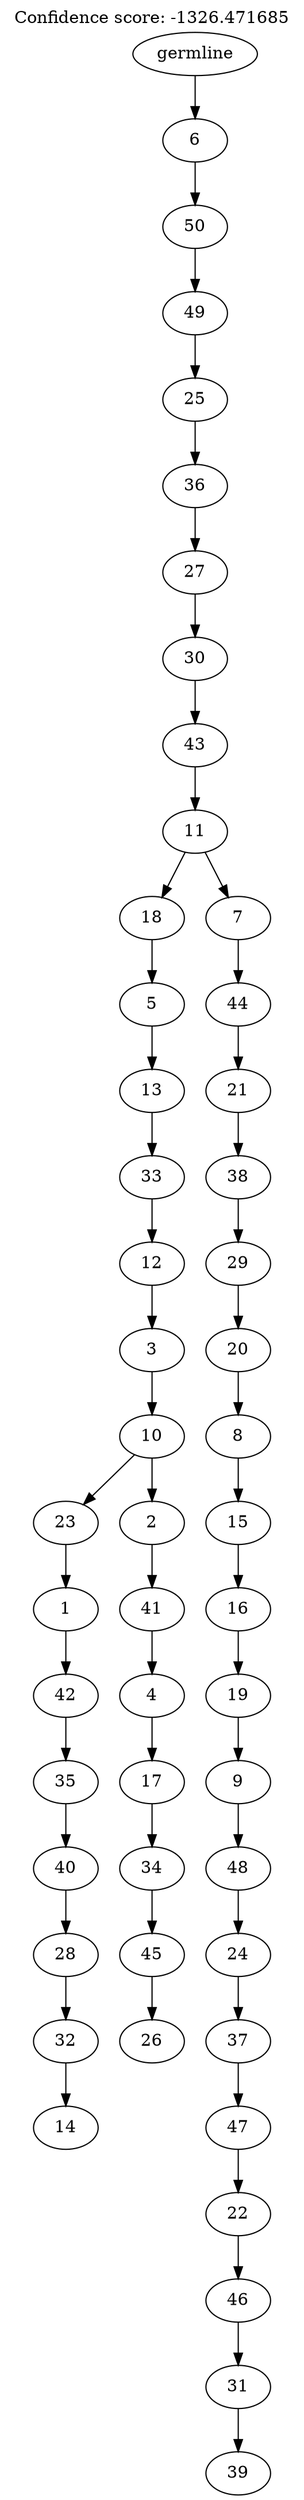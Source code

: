 digraph g {
	"49" -> "50";
	"50" [label="14"];
	"48" -> "49";
	"49" [label="32"];
	"47" -> "48";
	"48" [label="28"];
	"46" -> "47";
	"47" [label="40"];
	"45" -> "46";
	"46" [label="35"];
	"44" -> "45";
	"45" [label="42"];
	"43" -> "44";
	"44" [label="1"];
	"41" -> "42";
	"42" [label="26"];
	"40" -> "41";
	"41" [label="45"];
	"39" -> "40";
	"40" [label="34"];
	"38" -> "39";
	"39" [label="17"];
	"37" -> "38";
	"38" [label="4"];
	"36" -> "37";
	"37" [label="41"];
	"35" -> "36";
	"36" [label="2"];
	"35" -> "43";
	"43" [label="23"];
	"34" -> "35";
	"35" [label="10"];
	"33" -> "34";
	"34" [label="3"];
	"32" -> "33";
	"33" [label="12"];
	"31" -> "32";
	"32" [label="33"];
	"30" -> "31";
	"31" [label="13"];
	"29" -> "30";
	"30" [label="5"];
	"27" -> "28";
	"28" [label="39"];
	"26" -> "27";
	"27" [label="31"];
	"25" -> "26";
	"26" [label="46"];
	"24" -> "25";
	"25" [label="22"];
	"23" -> "24";
	"24" [label="47"];
	"22" -> "23";
	"23" [label="37"];
	"21" -> "22";
	"22" [label="24"];
	"20" -> "21";
	"21" [label="48"];
	"19" -> "20";
	"20" [label="9"];
	"18" -> "19";
	"19" [label="19"];
	"17" -> "18";
	"18" [label="16"];
	"16" -> "17";
	"17" [label="15"];
	"15" -> "16";
	"16" [label="8"];
	"14" -> "15";
	"15" [label="20"];
	"13" -> "14";
	"14" [label="29"];
	"12" -> "13";
	"13" [label="38"];
	"11" -> "12";
	"12" [label="21"];
	"10" -> "11";
	"11" [label="44"];
	"9" -> "10";
	"10" [label="7"];
	"9" -> "29";
	"29" [label="18"];
	"8" -> "9";
	"9" [label="11"];
	"7" -> "8";
	"8" [label="43"];
	"6" -> "7";
	"7" [label="30"];
	"5" -> "6";
	"6" [label="27"];
	"4" -> "5";
	"5" [label="36"];
	"3" -> "4";
	"4" [label="25"];
	"2" -> "3";
	"3" [label="49"];
	"1" -> "2";
	"2" [label="50"];
	"0" -> "1";
	"1" [label="6"];
	"0" [label="germline"];
	labelloc="t";
	label="Confidence score: -1326.471685";
}
